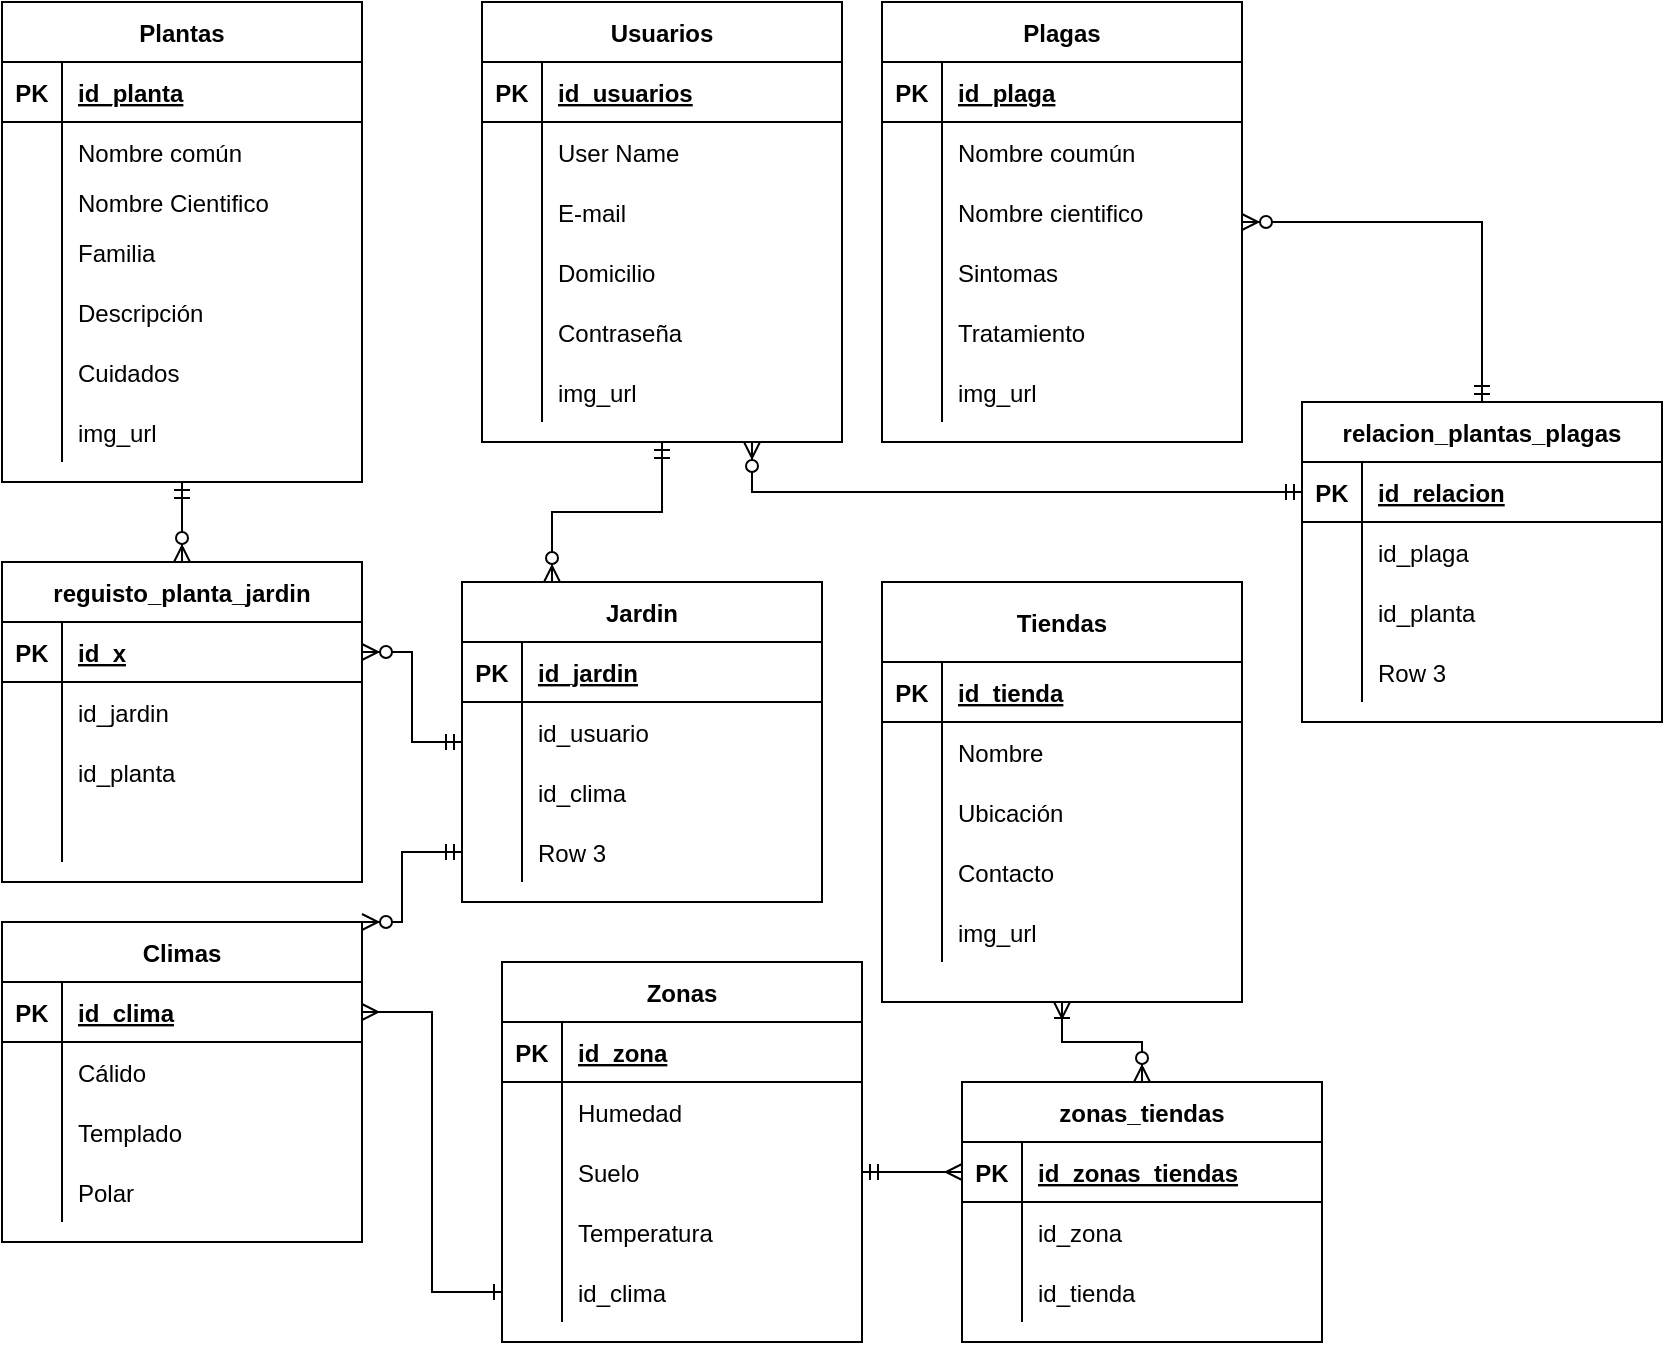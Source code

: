 <mxfile version="13.7.3" type="github">
  <diagram id="R2lEEEUBdFMjLlhIrx00" name="Page-1">
    <mxGraphModel dx="1381" dy="795" grid="1" gridSize="10" guides="1" tooltips="1" connect="1" arrows="1" fold="1" page="1" pageScale="1" pageWidth="850" pageHeight="1100" math="0" shadow="0" extFonts="Permanent Marker^https://fonts.googleapis.com/css?family=Permanent+Marker">
      <root>
        <mxCell id="0" />
        <mxCell id="1" parent="0" />
        <mxCell id="sITx-1ydjFIyBcLPKVxc-150" style="edgeStyle=orthogonalEdgeStyle;rounded=0;orthogonalLoop=1;jettySize=auto;html=1;exitX=0.5;exitY=1;exitDx=0;exitDy=0;startArrow=ERmandOne;startFill=0;endArrow=ERzeroToMany;endFill=1;entryX=0.25;entryY=0;entryDx=0;entryDy=0;" edge="1" parent="1" source="sITx-1ydjFIyBcLPKVxc-1" target="sITx-1ydjFIyBcLPKVxc-123">
          <mxGeometry relative="1" as="geometry" />
        </mxCell>
        <mxCell id="sITx-1ydjFIyBcLPKVxc-165" style="edgeStyle=orthogonalEdgeStyle;rounded=0;orthogonalLoop=1;jettySize=auto;html=1;exitX=1;exitY=0;exitDx=0;exitDy=0;startArrow=ERzeroToMany;startFill=1;endArrow=ERmandOne;endFill=0;" edge="1" parent="1" source="sITx-1ydjFIyBcLPKVxc-109" target="sITx-1ydjFIyBcLPKVxc-133">
          <mxGeometry relative="1" as="geometry">
            <Array as="points">
              <mxPoint x="210" y="470" />
              <mxPoint x="210" y="435" />
            </Array>
          </mxGeometry>
        </mxCell>
        <mxCell id="sITx-1ydjFIyBcLPKVxc-109" value="Climas" style="shape=table;startSize=30;container=1;collapsible=1;childLayout=tableLayout;fixedRows=1;rowLines=0;fontStyle=1;align=center;resizeLast=1;" vertex="1" parent="1">
          <mxGeometry x="10" y="470" width="180" height="160" as="geometry" />
        </mxCell>
        <mxCell id="sITx-1ydjFIyBcLPKVxc-110" value="" style="shape=partialRectangle;collapsible=0;dropTarget=0;pointerEvents=0;fillColor=none;top=0;left=0;bottom=1;right=0;points=[[0,0.5],[1,0.5]];portConstraint=eastwest;" vertex="1" parent="sITx-1ydjFIyBcLPKVxc-109">
          <mxGeometry y="30" width="180" height="30" as="geometry" />
        </mxCell>
        <mxCell id="sITx-1ydjFIyBcLPKVxc-111" value="PK" style="shape=partialRectangle;connectable=0;fillColor=none;top=0;left=0;bottom=0;right=0;fontStyle=1;overflow=hidden;" vertex="1" parent="sITx-1ydjFIyBcLPKVxc-110">
          <mxGeometry width="30" height="30" as="geometry" />
        </mxCell>
        <mxCell id="sITx-1ydjFIyBcLPKVxc-112" value="id_clima" style="shape=partialRectangle;connectable=0;fillColor=none;top=0;left=0;bottom=0;right=0;align=left;spacingLeft=6;fontStyle=5;overflow=hidden;" vertex="1" parent="sITx-1ydjFIyBcLPKVxc-110">
          <mxGeometry x="30" width="150" height="30" as="geometry" />
        </mxCell>
        <mxCell id="sITx-1ydjFIyBcLPKVxc-113" value="" style="shape=partialRectangle;collapsible=0;dropTarget=0;pointerEvents=0;fillColor=none;top=0;left=0;bottom=0;right=0;points=[[0,0.5],[1,0.5]];portConstraint=eastwest;" vertex="1" parent="sITx-1ydjFIyBcLPKVxc-109">
          <mxGeometry y="60" width="180" height="30" as="geometry" />
        </mxCell>
        <mxCell id="sITx-1ydjFIyBcLPKVxc-114" value="" style="shape=partialRectangle;connectable=0;fillColor=none;top=0;left=0;bottom=0;right=0;editable=1;overflow=hidden;" vertex="1" parent="sITx-1ydjFIyBcLPKVxc-113">
          <mxGeometry width="30" height="30" as="geometry" />
        </mxCell>
        <mxCell id="sITx-1ydjFIyBcLPKVxc-115" value="Cálido" style="shape=partialRectangle;connectable=0;fillColor=none;top=0;left=0;bottom=0;right=0;align=left;spacingLeft=6;overflow=hidden;" vertex="1" parent="sITx-1ydjFIyBcLPKVxc-113">
          <mxGeometry x="30" width="150" height="30" as="geometry" />
        </mxCell>
        <mxCell id="sITx-1ydjFIyBcLPKVxc-116" value="" style="shape=partialRectangle;collapsible=0;dropTarget=0;pointerEvents=0;fillColor=none;top=0;left=0;bottom=0;right=0;points=[[0,0.5],[1,0.5]];portConstraint=eastwest;" vertex="1" parent="sITx-1ydjFIyBcLPKVxc-109">
          <mxGeometry y="90" width="180" height="30" as="geometry" />
        </mxCell>
        <mxCell id="sITx-1ydjFIyBcLPKVxc-117" value="" style="shape=partialRectangle;connectable=0;fillColor=none;top=0;left=0;bottom=0;right=0;editable=1;overflow=hidden;" vertex="1" parent="sITx-1ydjFIyBcLPKVxc-116">
          <mxGeometry width="30" height="30" as="geometry" />
        </mxCell>
        <mxCell id="sITx-1ydjFIyBcLPKVxc-118" value="Templado" style="shape=partialRectangle;connectable=0;fillColor=none;top=0;left=0;bottom=0;right=0;align=left;spacingLeft=6;overflow=hidden;" vertex="1" parent="sITx-1ydjFIyBcLPKVxc-116">
          <mxGeometry x="30" width="150" height="30" as="geometry" />
        </mxCell>
        <mxCell id="sITx-1ydjFIyBcLPKVxc-119" value="" style="shape=partialRectangle;collapsible=0;dropTarget=0;pointerEvents=0;fillColor=none;top=0;left=0;bottom=0;right=0;points=[[0,0.5],[1,0.5]];portConstraint=eastwest;" vertex="1" parent="sITx-1ydjFIyBcLPKVxc-109">
          <mxGeometry y="120" width="180" height="30" as="geometry" />
        </mxCell>
        <mxCell id="sITx-1ydjFIyBcLPKVxc-120" value="" style="shape=partialRectangle;connectable=0;fillColor=none;top=0;left=0;bottom=0;right=0;editable=1;overflow=hidden;" vertex="1" parent="sITx-1ydjFIyBcLPKVxc-119">
          <mxGeometry width="30" height="30" as="geometry" />
        </mxCell>
        <mxCell id="sITx-1ydjFIyBcLPKVxc-121" value="Polar" style="shape=partialRectangle;connectable=0;fillColor=none;top=0;left=0;bottom=0;right=0;align=left;spacingLeft=6;overflow=hidden;" vertex="1" parent="sITx-1ydjFIyBcLPKVxc-119">
          <mxGeometry x="30" width="150" height="30" as="geometry" />
        </mxCell>
        <mxCell id="sITx-1ydjFIyBcLPKVxc-122" style="edgeStyle=orthogonalEdgeStyle;rounded=0;orthogonalLoop=1;jettySize=auto;html=1;entryX=0;entryY=0.5;entryDx=0;entryDy=0;endArrow=ERone;endFill=0;startArrow=ERmany;startFill=0;" edge="1" parent="1" source="sITx-1ydjFIyBcLPKVxc-110" target="sITx-1ydjFIyBcLPKVxc-106">
          <mxGeometry relative="1" as="geometry" />
        </mxCell>
        <mxCell id="sITx-1ydjFIyBcLPKVxc-149" style="edgeStyle=orthogonalEdgeStyle;rounded=0;orthogonalLoop=1;jettySize=auto;html=1;startArrow=ERmandOne;startFill=0;endArrow=ERzeroToMany;endFill=1;" edge="1" parent="1" source="sITx-1ydjFIyBcLPKVxc-123" target="sITx-1ydjFIyBcLPKVxc-137">
          <mxGeometry relative="1" as="geometry" />
        </mxCell>
        <mxCell id="sITx-1ydjFIyBcLPKVxc-166" style="edgeStyle=orthogonalEdgeStyle;rounded=0;orthogonalLoop=1;jettySize=auto;html=1;entryX=0.5;entryY=0;entryDx=0;entryDy=0;startArrow=ERzeroToMany;startFill=1;endArrow=ERmandOne;endFill=0;" edge="1" parent="1" source="sITx-1ydjFIyBcLPKVxc-46" target="sITx-1ydjFIyBcLPKVxc-151">
          <mxGeometry relative="1" as="geometry" />
        </mxCell>
        <mxCell id="sITx-1ydjFIyBcLPKVxc-46" value="Plagas" style="shape=table;startSize=30;container=1;collapsible=1;childLayout=tableLayout;fixedRows=1;rowLines=0;fontStyle=1;align=center;resizeLast=1;" vertex="1" parent="1">
          <mxGeometry x="450" y="10" width="180" height="220" as="geometry" />
        </mxCell>
        <mxCell id="sITx-1ydjFIyBcLPKVxc-47" value="" style="shape=partialRectangle;collapsible=0;dropTarget=0;pointerEvents=0;fillColor=none;top=0;left=0;bottom=1;right=0;points=[[0,0.5],[1,0.5]];portConstraint=eastwest;" vertex="1" parent="sITx-1ydjFIyBcLPKVxc-46">
          <mxGeometry y="30" width="180" height="30" as="geometry" />
        </mxCell>
        <mxCell id="sITx-1ydjFIyBcLPKVxc-48" value="PK" style="shape=partialRectangle;connectable=0;fillColor=none;top=0;left=0;bottom=0;right=0;fontStyle=1;overflow=hidden;" vertex="1" parent="sITx-1ydjFIyBcLPKVxc-47">
          <mxGeometry width="30" height="30" as="geometry" />
        </mxCell>
        <mxCell id="sITx-1ydjFIyBcLPKVxc-49" value="id_plaga" style="shape=partialRectangle;connectable=0;fillColor=none;top=0;left=0;bottom=0;right=0;align=left;spacingLeft=6;fontStyle=5;overflow=hidden;" vertex="1" parent="sITx-1ydjFIyBcLPKVxc-47">
          <mxGeometry x="30" width="150" height="30" as="geometry" />
        </mxCell>
        <mxCell id="sITx-1ydjFIyBcLPKVxc-50" value="" style="shape=partialRectangle;collapsible=0;dropTarget=0;pointerEvents=0;fillColor=none;top=0;left=0;bottom=0;right=0;points=[[0,0.5],[1,0.5]];portConstraint=eastwest;" vertex="1" parent="sITx-1ydjFIyBcLPKVxc-46">
          <mxGeometry y="60" width="180" height="30" as="geometry" />
        </mxCell>
        <mxCell id="sITx-1ydjFIyBcLPKVxc-51" value="" style="shape=partialRectangle;connectable=0;fillColor=none;top=0;left=0;bottom=0;right=0;editable=1;overflow=hidden;" vertex="1" parent="sITx-1ydjFIyBcLPKVxc-50">
          <mxGeometry width="30" height="30" as="geometry" />
        </mxCell>
        <mxCell id="sITx-1ydjFIyBcLPKVxc-52" value="Nombre coumún" style="shape=partialRectangle;connectable=0;fillColor=none;top=0;left=0;bottom=0;right=0;align=left;spacingLeft=6;overflow=hidden;" vertex="1" parent="sITx-1ydjFIyBcLPKVxc-50">
          <mxGeometry x="30" width="150" height="30" as="geometry" />
        </mxCell>
        <mxCell id="sITx-1ydjFIyBcLPKVxc-53" value="" style="shape=partialRectangle;collapsible=0;dropTarget=0;pointerEvents=0;fillColor=none;top=0;left=0;bottom=0;right=0;points=[[0,0.5],[1,0.5]];portConstraint=eastwest;" vertex="1" parent="sITx-1ydjFIyBcLPKVxc-46">
          <mxGeometry y="90" width="180" height="30" as="geometry" />
        </mxCell>
        <mxCell id="sITx-1ydjFIyBcLPKVxc-54" value="" style="shape=partialRectangle;connectable=0;fillColor=none;top=0;left=0;bottom=0;right=0;editable=1;overflow=hidden;" vertex="1" parent="sITx-1ydjFIyBcLPKVxc-53">
          <mxGeometry width="30" height="30" as="geometry" />
        </mxCell>
        <mxCell id="sITx-1ydjFIyBcLPKVxc-55" value="Nombre cientifico" style="shape=partialRectangle;connectable=0;fillColor=none;top=0;left=0;bottom=0;right=0;align=left;spacingLeft=6;overflow=hidden;" vertex="1" parent="sITx-1ydjFIyBcLPKVxc-53">
          <mxGeometry x="30" width="150" height="30" as="geometry" />
        </mxCell>
        <mxCell id="sITx-1ydjFIyBcLPKVxc-56" value="" style="shape=partialRectangle;collapsible=0;dropTarget=0;pointerEvents=0;fillColor=none;top=0;left=0;bottom=0;right=0;points=[[0,0.5],[1,0.5]];portConstraint=eastwest;" vertex="1" parent="sITx-1ydjFIyBcLPKVxc-46">
          <mxGeometry y="120" width="180" height="30" as="geometry" />
        </mxCell>
        <mxCell id="sITx-1ydjFIyBcLPKVxc-57" value="" style="shape=partialRectangle;connectable=0;fillColor=none;top=0;left=0;bottom=0;right=0;editable=1;overflow=hidden;" vertex="1" parent="sITx-1ydjFIyBcLPKVxc-56">
          <mxGeometry width="30" height="30" as="geometry" />
        </mxCell>
        <mxCell id="sITx-1ydjFIyBcLPKVxc-58" value="Sintomas" style="shape=partialRectangle;connectable=0;fillColor=none;top=0;left=0;bottom=0;right=0;align=left;spacingLeft=6;overflow=hidden;" vertex="1" parent="sITx-1ydjFIyBcLPKVxc-56">
          <mxGeometry x="30" width="150" height="30" as="geometry" />
        </mxCell>
        <mxCell id="sITx-1ydjFIyBcLPKVxc-62" value="" style="shape=partialRectangle;collapsible=0;dropTarget=0;pointerEvents=0;fillColor=none;top=0;left=0;bottom=0;right=0;points=[[0,0.5],[1,0.5]];portConstraint=eastwest;" vertex="1" parent="sITx-1ydjFIyBcLPKVxc-46">
          <mxGeometry y="150" width="180" height="30" as="geometry" />
        </mxCell>
        <mxCell id="sITx-1ydjFIyBcLPKVxc-63" value="" style="shape=partialRectangle;connectable=0;fillColor=none;top=0;left=0;bottom=0;right=0;editable=1;overflow=hidden;" vertex="1" parent="sITx-1ydjFIyBcLPKVxc-62">
          <mxGeometry width="30" height="30" as="geometry" />
        </mxCell>
        <mxCell id="sITx-1ydjFIyBcLPKVxc-64" value="Tratamiento" style="shape=partialRectangle;connectable=0;fillColor=none;top=0;left=0;bottom=0;right=0;align=left;spacingLeft=6;overflow=hidden;" vertex="1" parent="sITx-1ydjFIyBcLPKVxc-62">
          <mxGeometry x="30" width="150" height="30" as="geometry" />
        </mxCell>
        <mxCell id="sITx-1ydjFIyBcLPKVxc-71" value="" style="shape=partialRectangle;collapsible=0;dropTarget=0;pointerEvents=0;fillColor=none;top=0;left=0;bottom=0;right=0;points=[[0,0.5],[1,0.5]];portConstraint=eastwest;" vertex="1" parent="sITx-1ydjFIyBcLPKVxc-46">
          <mxGeometry y="180" width="180" height="30" as="geometry" />
        </mxCell>
        <mxCell id="sITx-1ydjFIyBcLPKVxc-72" value="" style="shape=partialRectangle;connectable=0;fillColor=none;top=0;left=0;bottom=0;right=0;editable=1;overflow=hidden;" vertex="1" parent="sITx-1ydjFIyBcLPKVxc-71">
          <mxGeometry width="30" height="30" as="geometry" />
        </mxCell>
        <mxCell id="sITx-1ydjFIyBcLPKVxc-73" value="img_url" style="shape=partialRectangle;connectable=0;fillColor=none;top=0;left=0;bottom=0;right=0;align=left;spacingLeft=6;overflow=hidden;" vertex="1" parent="sITx-1ydjFIyBcLPKVxc-71">
          <mxGeometry x="30" width="150" height="30" as="geometry" />
        </mxCell>
        <mxCell id="sITx-1ydjFIyBcLPKVxc-164" style="edgeStyle=orthogonalEdgeStyle;rounded=0;orthogonalLoop=1;jettySize=auto;html=1;startArrow=ERmandOne;startFill=0;endArrow=ERzeroToMany;endFill=1;" edge="1" parent="1" source="sITx-1ydjFIyBcLPKVxc-17" target="sITx-1ydjFIyBcLPKVxc-136">
          <mxGeometry relative="1" as="geometry">
            <mxPoint x="100" y="285" as="targetPoint" />
          </mxGeometry>
        </mxCell>
        <mxCell id="sITx-1ydjFIyBcLPKVxc-123" value="Jardin" style="shape=table;startSize=30;container=1;collapsible=1;childLayout=tableLayout;fixedRows=1;rowLines=0;fontStyle=1;align=center;resizeLast=1;" vertex="1" parent="1">
          <mxGeometry x="240" y="300" width="180" height="160" as="geometry" />
        </mxCell>
        <mxCell id="sITx-1ydjFIyBcLPKVxc-124" value="" style="shape=partialRectangle;collapsible=0;dropTarget=0;pointerEvents=0;fillColor=none;top=0;left=0;bottom=1;right=0;points=[[0,0.5],[1,0.5]];portConstraint=eastwest;" vertex="1" parent="sITx-1ydjFIyBcLPKVxc-123">
          <mxGeometry y="30" width="180" height="30" as="geometry" />
        </mxCell>
        <mxCell id="sITx-1ydjFIyBcLPKVxc-125" value="PK" style="shape=partialRectangle;connectable=0;fillColor=none;top=0;left=0;bottom=0;right=0;fontStyle=1;overflow=hidden;" vertex="1" parent="sITx-1ydjFIyBcLPKVxc-124">
          <mxGeometry width="30" height="30" as="geometry" />
        </mxCell>
        <mxCell id="sITx-1ydjFIyBcLPKVxc-126" value="id_jardin" style="shape=partialRectangle;connectable=0;fillColor=none;top=0;left=0;bottom=0;right=0;align=left;spacingLeft=6;fontStyle=5;overflow=hidden;" vertex="1" parent="sITx-1ydjFIyBcLPKVxc-124">
          <mxGeometry x="30" width="150" height="30" as="geometry" />
        </mxCell>
        <mxCell id="sITx-1ydjFIyBcLPKVxc-127" value="" style="shape=partialRectangle;collapsible=0;dropTarget=0;pointerEvents=0;fillColor=none;top=0;left=0;bottom=0;right=0;points=[[0,0.5],[1,0.5]];portConstraint=eastwest;" vertex="1" parent="sITx-1ydjFIyBcLPKVxc-123">
          <mxGeometry y="60" width="180" height="30" as="geometry" />
        </mxCell>
        <mxCell id="sITx-1ydjFIyBcLPKVxc-128" value="" style="shape=partialRectangle;connectable=0;fillColor=none;top=0;left=0;bottom=0;right=0;editable=1;overflow=hidden;" vertex="1" parent="sITx-1ydjFIyBcLPKVxc-127">
          <mxGeometry width="30" height="30" as="geometry" />
        </mxCell>
        <mxCell id="sITx-1ydjFIyBcLPKVxc-129" value="id_usuario" style="shape=partialRectangle;connectable=0;fillColor=none;top=0;left=0;bottom=0;right=0;align=left;spacingLeft=6;overflow=hidden;" vertex="1" parent="sITx-1ydjFIyBcLPKVxc-127">
          <mxGeometry x="30" width="150" height="30" as="geometry" />
        </mxCell>
        <mxCell id="sITx-1ydjFIyBcLPKVxc-130" value="" style="shape=partialRectangle;collapsible=0;dropTarget=0;pointerEvents=0;fillColor=none;top=0;left=0;bottom=0;right=0;points=[[0,0.5],[1,0.5]];portConstraint=eastwest;" vertex="1" parent="sITx-1ydjFIyBcLPKVxc-123">
          <mxGeometry y="90" width="180" height="30" as="geometry" />
        </mxCell>
        <mxCell id="sITx-1ydjFIyBcLPKVxc-131" value="" style="shape=partialRectangle;connectable=0;fillColor=none;top=0;left=0;bottom=0;right=0;editable=1;overflow=hidden;" vertex="1" parent="sITx-1ydjFIyBcLPKVxc-130">
          <mxGeometry width="30" height="30" as="geometry" />
        </mxCell>
        <mxCell id="sITx-1ydjFIyBcLPKVxc-132" value="id_clima" style="shape=partialRectangle;connectable=0;fillColor=none;top=0;left=0;bottom=0;right=0;align=left;spacingLeft=6;overflow=hidden;" vertex="1" parent="sITx-1ydjFIyBcLPKVxc-130">
          <mxGeometry x="30" width="150" height="30" as="geometry" />
        </mxCell>
        <mxCell id="sITx-1ydjFIyBcLPKVxc-133" value="" style="shape=partialRectangle;collapsible=0;dropTarget=0;pointerEvents=0;fillColor=none;top=0;left=0;bottom=0;right=0;points=[[0,0.5],[1,0.5]];portConstraint=eastwest;" vertex="1" parent="sITx-1ydjFIyBcLPKVxc-123">
          <mxGeometry y="120" width="180" height="30" as="geometry" />
        </mxCell>
        <mxCell id="sITx-1ydjFIyBcLPKVxc-134" value="" style="shape=partialRectangle;connectable=0;fillColor=none;top=0;left=0;bottom=0;right=0;editable=1;overflow=hidden;" vertex="1" parent="sITx-1ydjFIyBcLPKVxc-133">
          <mxGeometry width="30" height="30" as="geometry" />
        </mxCell>
        <mxCell id="sITx-1ydjFIyBcLPKVxc-135" value="Row 3" style="shape=partialRectangle;connectable=0;fillColor=none;top=0;left=0;bottom=0;right=0;align=left;spacingLeft=6;overflow=hidden;" vertex="1" parent="sITx-1ydjFIyBcLPKVxc-133">
          <mxGeometry x="30" width="150" height="30" as="geometry" />
        </mxCell>
        <mxCell id="sITx-1ydjFIyBcLPKVxc-167" style="edgeStyle=orthogonalEdgeStyle;rounded=0;orthogonalLoop=1;jettySize=auto;html=1;exitX=0.75;exitY=1;exitDx=0;exitDy=0;startArrow=ERzeroToMany;startFill=1;endArrow=ERmandOne;endFill=0;" edge="1" parent="1" source="sITx-1ydjFIyBcLPKVxc-1" target="sITx-1ydjFIyBcLPKVxc-152">
          <mxGeometry relative="1" as="geometry">
            <Array as="points">
              <mxPoint x="385" y="255" />
            </Array>
          </mxGeometry>
        </mxCell>
        <mxCell id="sITx-1ydjFIyBcLPKVxc-1" value="Usuarios" style="shape=table;startSize=30;container=1;collapsible=1;childLayout=tableLayout;fixedRows=1;rowLines=0;fontStyle=1;align=center;resizeLast=1;" vertex="1" parent="1">
          <mxGeometry x="250" y="10" width="180" height="220" as="geometry" />
        </mxCell>
        <mxCell id="sITx-1ydjFIyBcLPKVxc-2" value="" style="shape=partialRectangle;collapsible=0;dropTarget=0;pointerEvents=0;fillColor=none;top=0;left=0;bottom=1;right=0;points=[[0,0.5],[1,0.5]];portConstraint=eastwest;" vertex="1" parent="sITx-1ydjFIyBcLPKVxc-1">
          <mxGeometry y="30" width="180" height="30" as="geometry" />
        </mxCell>
        <mxCell id="sITx-1ydjFIyBcLPKVxc-3" value="PK" style="shape=partialRectangle;connectable=0;fillColor=none;top=0;left=0;bottom=0;right=0;fontStyle=1;overflow=hidden;" vertex="1" parent="sITx-1ydjFIyBcLPKVxc-2">
          <mxGeometry width="30" height="30" as="geometry" />
        </mxCell>
        <mxCell id="sITx-1ydjFIyBcLPKVxc-4" value="id_usuarios" style="shape=partialRectangle;connectable=0;fillColor=none;top=0;left=0;bottom=0;right=0;align=left;spacingLeft=6;fontStyle=5;overflow=hidden;" vertex="1" parent="sITx-1ydjFIyBcLPKVxc-2">
          <mxGeometry x="30" width="150" height="30" as="geometry" />
        </mxCell>
        <mxCell id="sITx-1ydjFIyBcLPKVxc-5" value="" style="shape=partialRectangle;collapsible=0;dropTarget=0;pointerEvents=0;fillColor=none;top=0;left=0;bottom=0;right=0;points=[[0,0.5],[1,0.5]];portConstraint=eastwest;" vertex="1" parent="sITx-1ydjFIyBcLPKVxc-1">
          <mxGeometry y="60" width="180" height="30" as="geometry" />
        </mxCell>
        <mxCell id="sITx-1ydjFIyBcLPKVxc-6" value="" style="shape=partialRectangle;connectable=0;fillColor=none;top=0;left=0;bottom=0;right=0;editable=1;overflow=hidden;" vertex="1" parent="sITx-1ydjFIyBcLPKVxc-5">
          <mxGeometry width="30" height="30" as="geometry" />
        </mxCell>
        <mxCell id="sITx-1ydjFIyBcLPKVxc-7" value="User Name" style="shape=partialRectangle;connectable=0;fillColor=none;top=0;left=0;bottom=0;right=0;align=left;spacingLeft=6;overflow=hidden;" vertex="1" parent="sITx-1ydjFIyBcLPKVxc-5">
          <mxGeometry x="30" width="150" height="30" as="geometry" />
        </mxCell>
        <mxCell id="sITx-1ydjFIyBcLPKVxc-8" value="" style="shape=partialRectangle;collapsible=0;dropTarget=0;pointerEvents=0;fillColor=none;top=0;left=0;bottom=0;right=0;points=[[0,0.5],[1,0.5]];portConstraint=eastwest;" vertex="1" parent="sITx-1ydjFIyBcLPKVxc-1">
          <mxGeometry y="90" width="180" height="30" as="geometry" />
        </mxCell>
        <mxCell id="sITx-1ydjFIyBcLPKVxc-9" value="" style="shape=partialRectangle;connectable=0;fillColor=none;top=0;left=0;bottom=0;right=0;editable=1;overflow=hidden;" vertex="1" parent="sITx-1ydjFIyBcLPKVxc-8">
          <mxGeometry width="30" height="30" as="geometry" />
        </mxCell>
        <mxCell id="sITx-1ydjFIyBcLPKVxc-10" value="E-mail" style="shape=partialRectangle;connectable=0;fillColor=none;top=0;left=0;bottom=0;right=0;align=left;spacingLeft=6;overflow=hidden;" vertex="1" parent="sITx-1ydjFIyBcLPKVxc-8">
          <mxGeometry x="30" width="150" height="30" as="geometry" />
        </mxCell>
        <mxCell id="sITx-1ydjFIyBcLPKVxc-11" value="" style="shape=partialRectangle;collapsible=0;dropTarget=0;pointerEvents=0;fillColor=none;top=0;left=0;bottom=0;right=0;points=[[0,0.5],[1,0.5]];portConstraint=eastwest;" vertex="1" parent="sITx-1ydjFIyBcLPKVxc-1">
          <mxGeometry y="120" width="180" height="30" as="geometry" />
        </mxCell>
        <mxCell id="sITx-1ydjFIyBcLPKVxc-12" value="" style="shape=partialRectangle;connectable=0;fillColor=none;top=0;left=0;bottom=0;right=0;editable=1;overflow=hidden;" vertex="1" parent="sITx-1ydjFIyBcLPKVxc-11">
          <mxGeometry width="30" height="30" as="geometry" />
        </mxCell>
        <mxCell id="sITx-1ydjFIyBcLPKVxc-13" value="Domicilio" style="shape=partialRectangle;connectable=0;fillColor=none;top=0;left=0;bottom=0;right=0;align=left;spacingLeft=6;overflow=hidden;" vertex="1" parent="sITx-1ydjFIyBcLPKVxc-11">
          <mxGeometry x="30" width="150" height="30" as="geometry" />
        </mxCell>
        <mxCell id="sITx-1ydjFIyBcLPKVxc-14" value="" style="shape=partialRectangle;collapsible=0;dropTarget=0;pointerEvents=0;fillColor=none;top=0;left=0;bottom=0;right=0;points=[[0,0.5],[1,0.5]];portConstraint=eastwest;" vertex="1" parent="sITx-1ydjFIyBcLPKVxc-1">
          <mxGeometry y="150" width="180" height="30" as="geometry" />
        </mxCell>
        <mxCell id="sITx-1ydjFIyBcLPKVxc-15" value="" style="shape=partialRectangle;connectable=0;fillColor=none;top=0;left=0;bottom=0;right=0;editable=1;overflow=hidden;" vertex="1" parent="sITx-1ydjFIyBcLPKVxc-14">
          <mxGeometry width="30" height="30" as="geometry" />
        </mxCell>
        <mxCell id="sITx-1ydjFIyBcLPKVxc-16" value="Contraseña" style="shape=partialRectangle;connectable=0;fillColor=none;top=0;left=0;bottom=0;right=0;align=left;spacingLeft=6;overflow=hidden;" vertex="1" parent="sITx-1ydjFIyBcLPKVxc-14">
          <mxGeometry x="30" width="150" height="30" as="geometry" />
        </mxCell>
        <mxCell id="sITx-1ydjFIyBcLPKVxc-65" value="" style="shape=partialRectangle;collapsible=0;dropTarget=0;pointerEvents=0;fillColor=none;top=0;left=0;bottom=0;right=0;points=[[0,0.5],[1,0.5]];portConstraint=eastwest;" vertex="1" parent="sITx-1ydjFIyBcLPKVxc-1">
          <mxGeometry y="180" width="180" height="30" as="geometry" />
        </mxCell>
        <mxCell id="sITx-1ydjFIyBcLPKVxc-66" value="" style="shape=partialRectangle;connectable=0;fillColor=none;top=0;left=0;bottom=0;right=0;editable=1;overflow=hidden;" vertex="1" parent="sITx-1ydjFIyBcLPKVxc-65">
          <mxGeometry width="30" height="30" as="geometry" />
        </mxCell>
        <mxCell id="sITx-1ydjFIyBcLPKVxc-67" value="img_url" style="shape=partialRectangle;connectable=0;fillColor=none;top=0;left=0;bottom=0;right=0;align=left;spacingLeft=6;overflow=hidden;" vertex="1" parent="sITx-1ydjFIyBcLPKVxc-65">
          <mxGeometry x="30" width="150" height="30" as="geometry" />
        </mxCell>
        <mxCell id="sITx-1ydjFIyBcLPKVxc-17" value="Plantas" style="shape=table;startSize=30;container=1;collapsible=1;childLayout=tableLayout;fixedRows=1;rowLines=0;fontStyle=1;align=center;resizeLast=1;" vertex="1" parent="1">
          <mxGeometry x="10" y="10" width="180" height="240" as="geometry" />
        </mxCell>
        <mxCell id="sITx-1ydjFIyBcLPKVxc-18" value="" style="shape=partialRectangle;collapsible=0;dropTarget=0;pointerEvents=0;fillColor=none;top=0;left=0;bottom=1;right=0;points=[[0,0.5],[1,0.5]];portConstraint=eastwest;" vertex="1" parent="sITx-1ydjFIyBcLPKVxc-17">
          <mxGeometry y="30" width="180" height="30" as="geometry" />
        </mxCell>
        <mxCell id="sITx-1ydjFIyBcLPKVxc-19" value="PK" style="shape=partialRectangle;connectable=0;fillColor=none;top=0;left=0;bottom=0;right=0;fontStyle=1;overflow=hidden;" vertex="1" parent="sITx-1ydjFIyBcLPKVxc-18">
          <mxGeometry width="30" height="30" as="geometry" />
        </mxCell>
        <mxCell id="sITx-1ydjFIyBcLPKVxc-20" value="id_planta" style="shape=partialRectangle;connectable=0;fillColor=none;top=0;left=0;bottom=0;right=0;align=left;spacingLeft=6;fontStyle=5;overflow=hidden;" vertex="1" parent="sITx-1ydjFIyBcLPKVxc-18">
          <mxGeometry x="30" width="150" height="30" as="geometry" />
        </mxCell>
        <mxCell id="sITx-1ydjFIyBcLPKVxc-21" value="" style="shape=partialRectangle;collapsible=0;dropTarget=0;pointerEvents=0;fillColor=none;top=0;left=0;bottom=0;right=0;points=[[0,0.5],[1,0.5]];portConstraint=eastwest;" vertex="1" parent="sITx-1ydjFIyBcLPKVxc-17">
          <mxGeometry y="60" width="180" height="30" as="geometry" />
        </mxCell>
        <mxCell id="sITx-1ydjFIyBcLPKVxc-22" value="" style="shape=partialRectangle;connectable=0;fillColor=none;top=0;left=0;bottom=0;right=0;editable=1;overflow=hidden;" vertex="1" parent="sITx-1ydjFIyBcLPKVxc-21">
          <mxGeometry width="30" height="30" as="geometry" />
        </mxCell>
        <mxCell id="sITx-1ydjFIyBcLPKVxc-23" value="Nombre común" style="shape=partialRectangle;connectable=0;fillColor=none;top=0;left=0;bottom=0;right=0;align=left;spacingLeft=6;overflow=hidden;" vertex="1" parent="sITx-1ydjFIyBcLPKVxc-21">
          <mxGeometry x="30" width="150" height="30" as="geometry" />
        </mxCell>
        <mxCell id="sITx-1ydjFIyBcLPKVxc-24" value="" style="shape=partialRectangle;collapsible=0;dropTarget=0;pointerEvents=0;fillColor=none;top=0;left=0;bottom=0;right=0;points=[[0,0.5],[1,0.5]];portConstraint=eastwest;" vertex="1" parent="sITx-1ydjFIyBcLPKVxc-17">
          <mxGeometry y="90" width="180" height="20" as="geometry" />
        </mxCell>
        <mxCell id="sITx-1ydjFIyBcLPKVxc-25" value="" style="shape=partialRectangle;connectable=0;fillColor=none;top=0;left=0;bottom=0;right=0;editable=1;overflow=hidden;" vertex="1" parent="sITx-1ydjFIyBcLPKVxc-24">
          <mxGeometry width="30" height="20" as="geometry" />
        </mxCell>
        <mxCell id="sITx-1ydjFIyBcLPKVxc-26" value="Nombre Cientifico" style="shape=partialRectangle;connectable=0;fillColor=none;top=0;left=0;bottom=0;right=0;align=left;spacingLeft=6;overflow=hidden;" vertex="1" parent="sITx-1ydjFIyBcLPKVxc-24">
          <mxGeometry x="30" width="150" height="20" as="geometry" />
        </mxCell>
        <mxCell id="sITx-1ydjFIyBcLPKVxc-27" value="" style="shape=partialRectangle;collapsible=0;dropTarget=0;pointerEvents=0;fillColor=none;top=0;left=0;bottom=0;right=0;points=[[0,0.5],[1,0.5]];portConstraint=eastwest;" vertex="1" parent="sITx-1ydjFIyBcLPKVxc-17">
          <mxGeometry y="110" width="180" height="30" as="geometry" />
        </mxCell>
        <mxCell id="sITx-1ydjFIyBcLPKVxc-28" value="" style="shape=partialRectangle;connectable=0;fillColor=none;top=0;left=0;bottom=0;right=0;editable=1;overflow=hidden;" vertex="1" parent="sITx-1ydjFIyBcLPKVxc-27">
          <mxGeometry width="30" height="30" as="geometry" />
        </mxCell>
        <mxCell id="sITx-1ydjFIyBcLPKVxc-29" value="Familia" style="shape=partialRectangle;connectable=0;fillColor=none;top=0;left=0;bottom=0;right=0;align=left;spacingLeft=6;overflow=hidden;" vertex="1" parent="sITx-1ydjFIyBcLPKVxc-27">
          <mxGeometry x="30" width="150" height="30" as="geometry" />
        </mxCell>
        <mxCell id="sITx-1ydjFIyBcLPKVxc-43" value="" style="shape=partialRectangle;collapsible=0;dropTarget=0;pointerEvents=0;fillColor=none;top=0;left=0;bottom=0;right=0;points=[[0,0.5],[1,0.5]];portConstraint=eastwest;" vertex="1" parent="sITx-1ydjFIyBcLPKVxc-17">
          <mxGeometry y="140" width="180" height="30" as="geometry" />
        </mxCell>
        <mxCell id="sITx-1ydjFIyBcLPKVxc-44" value="" style="shape=partialRectangle;connectable=0;fillColor=none;top=0;left=0;bottom=0;right=0;editable=1;overflow=hidden;" vertex="1" parent="sITx-1ydjFIyBcLPKVxc-43">
          <mxGeometry width="30" height="30" as="geometry" />
        </mxCell>
        <mxCell id="sITx-1ydjFIyBcLPKVxc-45" value="Descripción" style="shape=partialRectangle;connectable=0;fillColor=none;top=0;left=0;bottom=0;right=0;align=left;spacingLeft=6;overflow=hidden;" vertex="1" parent="sITx-1ydjFIyBcLPKVxc-43">
          <mxGeometry x="30" width="150" height="30" as="geometry" />
        </mxCell>
        <mxCell id="sITx-1ydjFIyBcLPKVxc-59" value="" style="shape=partialRectangle;collapsible=0;dropTarget=0;pointerEvents=0;fillColor=none;top=0;left=0;bottom=0;right=0;points=[[0,0.5],[1,0.5]];portConstraint=eastwest;" vertex="1" parent="sITx-1ydjFIyBcLPKVxc-17">
          <mxGeometry y="170" width="180" height="30" as="geometry" />
        </mxCell>
        <mxCell id="sITx-1ydjFIyBcLPKVxc-60" value="" style="shape=partialRectangle;connectable=0;fillColor=none;top=0;left=0;bottom=0;right=0;editable=1;overflow=hidden;" vertex="1" parent="sITx-1ydjFIyBcLPKVxc-59">
          <mxGeometry width="30" height="30" as="geometry" />
        </mxCell>
        <mxCell id="sITx-1ydjFIyBcLPKVxc-61" value="Cuidados" style="shape=partialRectangle;connectable=0;fillColor=none;top=0;left=0;bottom=0;right=0;align=left;spacingLeft=6;overflow=hidden;" vertex="1" parent="sITx-1ydjFIyBcLPKVxc-59">
          <mxGeometry x="30" width="150" height="30" as="geometry" />
        </mxCell>
        <mxCell id="sITx-1ydjFIyBcLPKVxc-68" value="" style="shape=partialRectangle;collapsible=0;dropTarget=0;pointerEvents=0;fillColor=none;top=0;left=0;bottom=0;right=0;points=[[0,0.5],[1,0.5]];portConstraint=eastwest;" vertex="1" parent="sITx-1ydjFIyBcLPKVxc-17">
          <mxGeometry y="200" width="180" height="30" as="geometry" />
        </mxCell>
        <mxCell id="sITx-1ydjFIyBcLPKVxc-69" value="" style="shape=partialRectangle;connectable=0;fillColor=none;top=0;left=0;bottom=0;right=0;editable=1;overflow=hidden;" vertex="1" parent="sITx-1ydjFIyBcLPKVxc-68">
          <mxGeometry width="30" height="30" as="geometry" />
        </mxCell>
        <mxCell id="sITx-1ydjFIyBcLPKVxc-70" value="img_url" style="shape=partialRectangle;connectable=0;fillColor=none;top=0;left=0;bottom=0;right=0;align=left;spacingLeft=6;overflow=hidden;" vertex="1" parent="sITx-1ydjFIyBcLPKVxc-68">
          <mxGeometry x="30" width="150" height="30" as="geometry" />
        </mxCell>
        <mxCell id="sITx-1ydjFIyBcLPKVxc-136" value="reguisto_planta_jardin" style="shape=table;startSize=30;container=1;collapsible=1;childLayout=tableLayout;fixedRows=1;rowLines=0;fontStyle=1;align=center;resizeLast=1;" vertex="1" parent="1">
          <mxGeometry x="10" y="290" width="180" height="160" as="geometry" />
        </mxCell>
        <mxCell id="sITx-1ydjFIyBcLPKVxc-137" value="" style="shape=partialRectangle;collapsible=0;dropTarget=0;pointerEvents=0;fillColor=none;top=0;left=0;bottom=1;right=0;points=[[0,0.5],[1,0.5]];portConstraint=eastwest;" vertex="1" parent="sITx-1ydjFIyBcLPKVxc-136">
          <mxGeometry y="30" width="180" height="30" as="geometry" />
        </mxCell>
        <mxCell id="sITx-1ydjFIyBcLPKVxc-138" value="PK" style="shape=partialRectangle;connectable=0;fillColor=none;top=0;left=0;bottom=0;right=0;fontStyle=1;overflow=hidden;" vertex="1" parent="sITx-1ydjFIyBcLPKVxc-137">
          <mxGeometry width="30" height="30" as="geometry" />
        </mxCell>
        <mxCell id="sITx-1ydjFIyBcLPKVxc-139" value="id_x" style="shape=partialRectangle;connectable=0;fillColor=none;top=0;left=0;bottom=0;right=0;align=left;spacingLeft=6;fontStyle=5;overflow=hidden;" vertex="1" parent="sITx-1ydjFIyBcLPKVxc-137">
          <mxGeometry x="30" width="150" height="30" as="geometry" />
        </mxCell>
        <mxCell id="sITx-1ydjFIyBcLPKVxc-140" value="" style="shape=partialRectangle;collapsible=0;dropTarget=0;pointerEvents=0;fillColor=none;top=0;left=0;bottom=0;right=0;points=[[0,0.5],[1,0.5]];portConstraint=eastwest;" vertex="1" parent="sITx-1ydjFIyBcLPKVxc-136">
          <mxGeometry y="60" width="180" height="30" as="geometry" />
        </mxCell>
        <mxCell id="sITx-1ydjFIyBcLPKVxc-141" value="" style="shape=partialRectangle;connectable=0;fillColor=none;top=0;left=0;bottom=0;right=0;editable=1;overflow=hidden;" vertex="1" parent="sITx-1ydjFIyBcLPKVxc-140">
          <mxGeometry width="30" height="30" as="geometry" />
        </mxCell>
        <mxCell id="sITx-1ydjFIyBcLPKVxc-142" value="id_jardin" style="shape=partialRectangle;connectable=0;fillColor=none;top=0;left=0;bottom=0;right=0;align=left;spacingLeft=6;overflow=hidden;" vertex="1" parent="sITx-1ydjFIyBcLPKVxc-140">
          <mxGeometry x="30" width="150" height="30" as="geometry" />
        </mxCell>
        <mxCell id="sITx-1ydjFIyBcLPKVxc-143" value="" style="shape=partialRectangle;collapsible=0;dropTarget=0;pointerEvents=0;fillColor=none;top=0;left=0;bottom=0;right=0;points=[[0,0.5],[1,0.5]];portConstraint=eastwest;" vertex="1" parent="sITx-1ydjFIyBcLPKVxc-136">
          <mxGeometry y="90" width="180" height="30" as="geometry" />
        </mxCell>
        <mxCell id="sITx-1ydjFIyBcLPKVxc-144" value="" style="shape=partialRectangle;connectable=0;fillColor=none;top=0;left=0;bottom=0;right=0;editable=1;overflow=hidden;" vertex="1" parent="sITx-1ydjFIyBcLPKVxc-143">
          <mxGeometry width="30" height="30" as="geometry" />
        </mxCell>
        <mxCell id="sITx-1ydjFIyBcLPKVxc-145" value="id_planta" style="shape=partialRectangle;connectable=0;fillColor=none;top=0;left=0;bottom=0;right=0;align=left;spacingLeft=6;overflow=hidden;" vertex="1" parent="sITx-1ydjFIyBcLPKVxc-143">
          <mxGeometry x="30" width="150" height="30" as="geometry" />
        </mxCell>
        <mxCell id="sITx-1ydjFIyBcLPKVxc-146" value="" style="shape=partialRectangle;collapsible=0;dropTarget=0;pointerEvents=0;fillColor=none;top=0;left=0;bottom=0;right=0;points=[[0,0.5],[1,0.5]];portConstraint=eastwest;" vertex="1" parent="sITx-1ydjFIyBcLPKVxc-136">
          <mxGeometry y="120" width="180" height="30" as="geometry" />
        </mxCell>
        <mxCell id="sITx-1ydjFIyBcLPKVxc-147" value="" style="shape=partialRectangle;connectable=0;fillColor=none;top=0;left=0;bottom=0;right=0;editable=1;overflow=hidden;" vertex="1" parent="sITx-1ydjFIyBcLPKVxc-146">
          <mxGeometry width="30" height="30" as="geometry" />
        </mxCell>
        <mxCell id="sITx-1ydjFIyBcLPKVxc-148" value="" style="shape=partialRectangle;connectable=0;fillColor=none;top=0;left=0;bottom=0;right=0;align=left;spacingLeft=6;overflow=hidden;" vertex="1" parent="sITx-1ydjFIyBcLPKVxc-146">
          <mxGeometry x="30" width="150" height="30" as="geometry" />
        </mxCell>
        <mxCell id="sITx-1ydjFIyBcLPKVxc-151" value="relacion_plantas_plagas" style="shape=table;startSize=30;container=1;collapsible=1;childLayout=tableLayout;fixedRows=1;rowLines=0;fontStyle=1;align=center;resizeLast=1;" vertex="1" parent="1">
          <mxGeometry x="660" y="210" width="180" height="160" as="geometry" />
        </mxCell>
        <mxCell id="sITx-1ydjFIyBcLPKVxc-152" value="" style="shape=partialRectangle;collapsible=0;dropTarget=0;pointerEvents=0;fillColor=none;top=0;left=0;bottom=1;right=0;points=[[0,0.5],[1,0.5]];portConstraint=eastwest;" vertex="1" parent="sITx-1ydjFIyBcLPKVxc-151">
          <mxGeometry y="30" width="180" height="30" as="geometry" />
        </mxCell>
        <mxCell id="sITx-1ydjFIyBcLPKVxc-153" value="PK" style="shape=partialRectangle;connectable=0;fillColor=none;top=0;left=0;bottom=0;right=0;fontStyle=1;overflow=hidden;" vertex="1" parent="sITx-1ydjFIyBcLPKVxc-152">
          <mxGeometry width="30" height="30" as="geometry" />
        </mxCell>
        <mxCell id="sITx-1ydjFIyBcLPKVxc-154" value="id_relacion" style="shape=partialRectangle;connectable=0;fillColor=none;top=0;left=0;bottom=0;right=0;align=left;spacingLeft=6;fontStyle=5;overflow=hidden;" vertex="1" parent="sITx-1ydjFIyBcLPKVxc-152">
          <mxGeometry x="30" width="150" height="30" as="geometry" />
        </mxCell>
        <mxCell id="sITx-1ydjFIyBcLPKVxc-155" value="" style="shape=partialRectangle;collapsible=0;dropTarget=0;pointerEvents=0;fillColor=none;top=0;left=0;bottom=0;right=0;points=[[0,0.5],[1,0.5]];portConstraint=eastwest;" vertex="1" parent="sITx-1ydjFIyBcLPKVxc-151">
          <mxGeometry y="60" width="180" height="30" as="geometry" />
        </mxCell>
        <mxCell id="sITx-1ydjFIyBcLPKVxc-156" value="" style="shape=partialRectangle;connectable=0;fillColor=none;top=0;left=0;bottom=0;right=0;editable=1;overflow=hidden;" vertex="1" parent="sITx-1ydjFIyBcLPKVxc-155">
          <mxGeometry width="30" height="30" as="geometry" />
        </mxCell>
        <mxCell id="sITx-1ydjFIyBcLPKVxc-157" value="id_plaga" style="shape=partialRectangle;connectable=0;fillColor=none;top=0;left=0;bottom=0;right=0;align=left;spacingLeft=6;overflow=hidden;" vertex="1" parent="sITx-1ydjFIyBcLPKVxc-155">
          <mxGeometry x="30" width="150" height="30" as="geometry" />
        </mxCell>
        <mxCell id="sITx-1ydjFIyBcLPKVxc-158" value="" style="shape=partialRectangle;collapsible=0;dropTarget=0;pointerEvents=0;fillColor=none;top=0;left=0;bottom=0;right=0;points=[[0,0.5],[1,0.5]];portConstraint=eastwest;" vertex="1" parent="sITx-1ydjFIyBcLPKVxc-151">
          <mxGeometry y="90" width="180" height="30" as="geometry" />
        </mxCell>
        <mxCell id="sITx-1ydjFIyBcLPKVxc-159" value="" style="shape=partialRectangle;connectable=0;fillColor=none;top=0;left=0;bottom=0;right=0;editable=1;overflow=hidden;" vertex="1" parent="sITx-1ydjFIyBcLPKVxc-158">
          <mxGeometry width="30" height="30" as="geometry" />
        </mxCell>
        <mxCell id="sITx-1ydjFIyBcLPKVxc-160" value="id_planta" style="shape=partialRectangle;connectable=0;fillColor=none;top=0;left=0;bottom=0;right=0;align=left;spacingLeft=6;overflow=hidden;" vertex="1" parent="sITx-1ydjFIyBcLPKVxc-158">
          <mxGeometry x="30" width="150" height="30" as="geometry" />
        </mxCell>
        <mxCell id="sITx-1ydjFIyBcLPKVxc-161" value="" style="shape=partialRectangle;collapsible=0;dropTarget=0;pointerEvents=0;fillColor=none;top=0;left=0;bottom=0;right=0;points=[[0,0.5],[1,0.5]];portConstraint=eastwest;" vertex="1" parent="sITx-1ydjFIyBcLPKVxc-151">
          <mxGeometry y="120" width="180" height="30" as="geometry" />
        </mxCell>
        <mxCell id="sITx-1ydjFIyBcLPKVxc-162" value="" style="shape=partialRectangle;connectable=0;fillColor=none;top=0;left=0;bottom=0;right=0;editable=1;overflow=hidden;" vertex="1" parent="sITx-1ydjFIyBcLPKVxc-161">
          <mxGeometry width="30" height="30" as="geometry" />
        </mxCell>
        <mxCell id="sITx-1ydjFIyBcLPKVxc-163" value="Row 3" style="shape=partialRectangle;connectable=0;fillColor=none;top=0;left=0;bottom=0;right=0;align=left;spacingLeft=6;overflow=hidden;" vertex="1" parent="sITx-1ydjFIyBcLPKVxc-161">
          <mxGeometry x="30" width="150" height="30" as="geometry" />
        </mxCell>
        <mxCell id="sITx-1ydjFIyBcLPKVxc-184" style="edgeStyle=orthogonalEdgeStyle;rounded=0;orthogonalLoop=1;jettySize=auto;html=1;startArrow=ERoneToMany;startFill=0;endArrow=ERzeroToMany;endFill=1;" edge="1" parent="1" source="sITx-1ydjFIyBcLPKVxc-74" target="sITx-1ydjFIyBcLPKVxc-168">
          <mxGeometry relative="1" as="geometry" />
        </mxCell>
        <mxCell id="sITx-1ydjFIyBcLPKVxc-185" style="edgeStyle=orthogonalEdgeStyle;rounded=0;orthogonalLoop=1;jettySize=auto;html=1;entryX=0;entryY=0.5;entryDx=0;entryDy=0;startArrow=ERmandOne;startFill=0;endArrow=ERmany;endFill=0;" edge="1" parent="1" source="sITx-1ydjFIyBcLPKVxc-94" target="sITx-1ydjFIyBcLPKVxc-169">
          <mxGeometry relative="1" as="geometry" />
        </mxCell>
        <mxCell id="sITx-1ydjFIyBcLPKVxc-87" value="Zonas" style="shape=table;startSize=30;container=1;collapsible=1;childLayout=tableLayout;fixedRows=1;rowLines=0;fontStyle=1;align=center;resizeLast=1;" vertex="1" parent="1">
          <mxGeometry x="260" y="490" width="180" height="190" as="geometry" />
        </mxCell>
        <mxCell id="sITx-1ydjFIyBcLPKVxc-88" value="" style="shape=partialRectangle;collapsible=0;dropTarget=0;pointerEvents=0;fillColor=none;top=0;left=0;bottom=1;right=0;points=[[0,0.5],[1,0.5]];portConstraint=eastwest;" vertex="1" parent="sITx-1ydjFIyBcLPKVxc-87">
          <mxGeometry y="30" width="180" height="30" as="geometry" />
        </mxCell>
        <mxCell id="sITx-1ydjFIyBcLPKVxc-89" value="PK" style="shape=partialRectangle;connectable=0;fillColor=none;top=0;left=0;bottom=0;right=0;fontStyle=1;overflow=hidden;" vertex="1" parent="sITx-1ydjFIyBcLPKVxc-88">
          <mxGeometry width="30" height="30" as="geometry" />
        </mxCell>
        <mxCell id="sITx-1ydjFIyBcLPKVxc-90" value="id_zona" style="shape=partialRectangle;connectable=0;fillColor=none;top=0;left=0;bottom=0;right=0;align=left;spacingLeft=6;fontStyle=5;overflow=hidden;" vertex="1" parent="sITx-1ydjFIyBcLPKVxc-88">
          <mxGeometry x="30" width="150" height="30" as="geometry" />
        </mxCell>
        <mxCell id="sITx-1ydjFIyBcLPKVxc-91" value="" style="shape=partialRectangle;collapsible=0;dropTarget=0;pointerEvents=0;fillColor=none;top=0;left=0;bottom=0;right=0;points=[[0,0.5],[1,0.5]];portConstraint=eastwest;" vertex="1" parent="sITx-1ydjFIyBcLPKVxc-87">
          <mxGeometry y="60" width="180" height="30" as="geometry" />
        </mxCell>
        <mxCell id="sITx-1ydjFIyBcLPKVxc-92" value="" style="shape=partialRectangle;connectable=0;fillColor=none;top=0;left=0;bottom=0;right=0;editable=1;overflow=hidden;" vertex="1" parent="sITx-1ydjFIyBcLPKVxc-91">
          <mxGeometry width="30" height="30" as="geometry" />
        </mxCell>
        <mxCell id="sITx-1ydjFIyBcLPKVxc-93" value="Humedad" style="shape=partialRectangle;connectable=0;fillColor=none;top=0;left=0;bottom=0;right=0;align=left;spacingLeft=6;overflow=hidden;" vertex="1" parent="sITx-1ydjFIyBcLPKVxc-91">
          <mxGeometry x="30" width="150" height="30" as="geometry" />
        </mxCell>
        <mxCell id="sITx-1ydjFIyBcLPKVxc-94" value="" style="shape=partialRectangle;collapsible=0;dropTarget=0;pointerEvents=0;fillColor=none;top=0;left=0;bottom=0;right=0;points=[[0,0.5],[1,0.5]];portConstraint=eastwest;" vertex="1" parent="sITx-1ydjFIyBcLPKVxc-87">
          <mxGeometry y="90" width="180" height="30" as="geometry" />
        </mxCell>
        <mxCell id="sITx-1ydjFIyBcLPKVxc-95" value="" style="shape=partialRectangle;connectable=0;fillColor=none;top=0;left=0;bottom=0;right=0;editable=1;overflow=hidden;" vertex="1" parent="sITx-1ydjFIyBcLPKVxc-94">
          <mxGeometry width="30" height="30" as="geometry" />
        </mxCell>
        <mxCell id="sITx-1ydjFIyBcLPKVxc-96" value="Suelo" style="shape=partialRectangle;connectable=0;fillColor=none;top=0;left=0;bottom=0;right=0;align=left;spacingLeft=6;overflow=hidden;" vertex="1" parent="sITx-1ydjFIyBcLPKVxc-94">
          <mxGeometry x="30" width="150" height="30" as="geometry" />
        </mxCell>
        <mxCell id="sITx-1ydjFIyBcLPKVxc-97" value="" style="shape=partialRectangle;collapsible=0;dropTarget=0;pointerEvents=0;fillColor=none;top=0;left=0;bottom=0;right=0;points=[[0,0.5],[1,0.5]];portConstraint=eastwest;" vertex="1" parent="sITx-1ydjFIyBcLPKVxc-87">
          <mxGeometry y="120" width="180" height="30" as="geometry" />
        </mxCell>
        <mxCell id="sITx-1ydjFIyBcLPKVxc-98" value="" style="shape=partialRectangle;connectable=0;fillColor=none;top=0;left=0;bottom=0;right=0;editable=1;overflow=hidden;" vertex="1" parent="sITx-1ydjFIyBcLPKVxc-97">
          <mxGeometry width="30" height="30" as="geometry" />
        </mxCell>
        <mxCell id="sITx-1ydjFIyBcLPKVxc-99" value="Temperatura" style="shape=partialRectangle;connectable=0;fillColor=none;top=0;left=0;bottom=0;right=0;align=left;spacingLeft=6;overflow=hidden;" vertex="1" parent="sITx-1ydjFIyBcLPKVxc-97">
          <mxGeometry x="30" width="150" height="30" as="geometry" />
        </mxCell>
        <mxCell id="sITx-1ydjFIyBcLPKVxc-106" value="" style="shape=partialRectangle;collapsible=0;dropTarget=0;pointerEvents=0;fillColor=none;top=0;left=0;bottom=0;right=0;points=[[0,0.5],[1,0.5]];portConstraint=eastwest;" vertex="1" parent="sITx-1ydjFIyBcLPKVxc-87">
          <mxGeometry y="150" width="180" height="30" as="geometry" />
        </mxCell>
        <mxCell id="sITx-1ydjFIyBcLPKVxc-107" value="" style="shape=partialRectangle;connectable=0;fillColor=none;top=0;left=0;bottom=0;right=0;editable=1;overflow=hidden;" vertex="1" parent="sITx-1ydjFIyBcLPKVxc-106">
          <mxGeometry width="30" height="30" as="geometry" />
        </mxCell>
        <mxCell id="sITx-1ydjFIyBcLPKVxc-108" value="id_clima" style="shape=partialRectangle;connectable=0;fillColor=none;top=0;left=0;bottom=0;right=0;align=left;spacingLeft=6;overflow=hidden;" vertex="1" parent="sITx-1ydjFIyBcLPKVxc-106">
          <mxGeometry x="30" width="150" height="30" as="geometry" />
        </mxCell>
        <mxCell id="sITx-1ydjFIyBcLPKVxc-168" value="zonas_tiendas" style="shape=table;startSize=30;container=1;collapsible=1;childLayout=tableLayout;fixedRows=1;rowLines=0;fontStyle=1;align=center;resizeLast=1;" vertex="1" parent="1">
          <mxGeometry x="490" y="550" width="180" height="130" as="geometry" />
        </mxCell>
        <mxCell id="sITx-1ydjFIyBcLPKVxc-169" value="" style="shape=partialRectangle;collapsible=0;dropTarget=0;pointerEvents=0;fillColor=none;top=0;left=0;bottom=1;right=0;points=[[0,0.5],[1,0.5]];portConstraint=eastwest;" vertex="1" parent="sITx-1ydjFIyBcLPKVxc-168">
          <mxGeometry y="30" width="180" height="30" as="geometry" />
        </mxCell>
        <mxCell id="sITx-1ydjFIyBcLPKVxc-170" value="PK" style="shape=partialRectangle;connectable=0;fillColor=none;top=0;left=0;bottom=0;right=0;fontStyle=1;overflow=hidden;" vertex="1" parent="sITx-1ydjFIyBcLPKVxc-169">
          <mxGeometry width="30" height="30" as="geometry" />
        </mxCell>
        <mxCell id="sITx-1ydjFIyBcLPKVxc-171" value="id_zonas_tiendas" style="shape=partialRectangle;connectable=0;fillColor=none;top=0;left=0;bottom=0;right=0;align=left;spacingLeft=6;fontStyle=5;overflow=hidden;" vertex="1" parent="sITx-1ydjFIyBcLPKVxc-169">
          <mxGeometry x="30" width="150" height="30" as="geometry" />
        </mxCell>
        <mxCell id="sITx-1ydjFIyBcLPKVxc-172" value="" style="shape=partialRectangle;collapsible=0;dropTarget=0;pointerEvents=0;fillColor=none;top=0;left=0;bottom=0;right=0;points=[[0,0.5],[1,0.5]];portConstraint=eastwest;" vertex="1" parent="sITx-1ydjFIyBcLPKVxc-168">
          <mxGeometry y="60" width="180" height="30" as="geometry" />
        </mxCell>
        <mxCell id="sITx-1ydjFIyBcLPKVxc-173" value="" style="shape=partialRectangle;connectable=0;fillColor=none;top=0;left=0;bottom=0;right=0;editable=1;overflow=hidden;" vertex="1" parent="sITx-1ydjFIyBcLPKVxc-172">
          <mxGeometry width="30" height="30" as="geometry" />
        </mxCell>
        <mxCell id="sITx-1ydjFIyBcLPKVxc-174" value="id_zona" style="shape=partialRectangle;connectable=0;fillColor=none;top=0;left=0;bottom=0;right=0;align=left;spacingLeft=6;overflow=hidden;" vertex="1" parent="sITx-1ydjFIyBcLPKVxc-172">
          <mxGeometry x="30" width="150" height="30" as="geometry" />
        </mxCell>
        <mxCell id="sITx-1ydjFIyBcLPKVxc-175" value="" style="shape=partialRectangle;collapsible=0;dropTarget=0;pointerEvents=0;fillColor=none;top=0;left=0;bottom=0;right=0;points=[[0,0.5],[1,0.5]];portConstraint=eastwest;" vertex="1" parent="sITx-1ydjFIyBcLPKVxc-168">
          <mxGeometry y="90" width="180" height="30" as="geometry" />
        </mxCell>
        <mxCell id="sITx-1ydjFIyBcLPKVxc-176" value="" style="shape=partialRectangle;connectable=0;fillColor=none;top=0;left=0;bottom=0;right=0;editable=1;overflow=hidden;" vertex="1" parent="sITx-1ydjFIyBcLPKVxc-175">
          <mxGeometry width="30" height="30" as="geometry" />
        </mxCell>
        <mxCell id="sITx-1ydjFIyBcLPKVxc-177" value="id_tienda" style="shape=partialRectangle;connectable=0;fillColor=none;top=0;left=0;bottom=0;right=0;align=left;spacingLeft=6;overflow=hidden;" vertex="1" parent="sITx-1ydjFIyBcLPKVxc-175">
          <mxGeometry x="30" width="150" height="30" as="geometry" />
        </mxCell>
        <mxCell id="sITx-1ydjFIyBcLPKVxc-74" value="Tiendas" style="shape=table;startSize=40;container=1;collapsible=1;childLayout=tableLayout;fixedRows=1;rowLines=0;fontStyle=1;align=center;resizeLast=1;" vertex="1" parent="1">
          <mxGeometry x="450" y="300" width="180" height="210" as="geometry" />
        </mxCell>
        <mxCell id="sITx-1ydjFIyBcLPKVxc-75" value="" style="shape=partialRectangle;collapsible=0;dropTarget=0;pointerEvents=0;fillColor=none;top=0;left=0;bottom=1;right=0;points=[[0,0.5],[1,0.5]];portConstraint=eastwest;" vertex="1" parent="sITx-1ydjFIyBcLPKVxc-74">
          <mxGeometry y="40" width="180" height="30" as="geometry" />
        </mxCell>
        <mxCell id="sITx-1ydjFIyBcLPKVxc-76" value="PK" style="shape=partialRectangle;connectable=0;fillColor=none;top=0;left=0;bottom=0;right=0;fontStyle=1;overflow=hidden;" vertex="1" parent="sITx-1ydjFIyBcLPKVxc-75">
          <mxGeometry width="30" height="30" as="geometry" />
        </mxCell>
        <mxCell id="sITx-1ydjFIyBcLPKVxc-77" value="id_tienda" style="shape=partialRectangle;connectable=0;fillColor=none;top=0;left=0;bottom=0;right=0;align=left;spacingLeft=6;fontStyle=5;overflow=hidden;" vertex="1" parent="sITx-1ydjFIyBcLPKVxc-75">
          <mxGeometry x="30" width="150" height="30" as="geometry" />
        </mxCell>
        <mxCell id="sITx-1ydjFIyBcLPKVxc-78" value="" style="shape=partialRectangle;collapsible=0;dropTarget=0;pointerEvents=0;fillColor=none;top=0;left=0;bottom=0;right=0;points=[[0,0.5],[1,0.5]];portConstraint=eastwest;" vertex="1" parent="sITx-1ydjFIyBcLPKVxc-74">
          <mxGeometry y="70" width="180" height="30" as="geometry" />
        </mxCell>
        <mxCell id="sITx-1ydjFIyBcLPKVxc-79" value="" style="shape=partialRectangle;connectable=0;fillColor=none;top=0;left=0;bottom=0;right=0;editable=1;overflow=hidden;" vertex="1" parent="sITx-1ydjFIyBcLPKVxc-78">
          <mxGeometry width="30" height="30" as="geometry" />
        </mxCell>
        <mxCell id="sITx-1ydjFIyBcLPKVxc-80" value="Nombre" style="shape=partialRectangle;connectable=0;fillColor=none;top=0;left=0;bottom=0;right=0;align=left;spacingLeft=6;overflow=hidden;" vertex="1" parent="sITx-1ydjFIyBcLPKVxc-78">
          <mxGeometry x="30" width="150" height="30" as="geometry" />
        </mxCell>
        <mxCell id="sITx-1ydjFIyBcLPKVxc-81" value="" style="shape=partialRectangle;collapsible=0;dropTarget=0;pointerEvents=0;fillColor=none;top=0;left=0;bottom=0;right=0;points=[[0,0.5],[1,0.5]];portConstraint=eastwest;" vertex="1" parent="sITx-1ydjFIyBcLPKVxc-74">
          <mxGeometry y="100" width="180" height="30" as="geometry" />
        </mxCell>
        <mxCell id="sITx-1ydjFIyBcLPKVxc-82" value="" style="shape=partialRectangle;connectable=0;fillColor=none;top=0;left=0;bottom=0;right=0;editable=1;overflow=hidden;" vertex="1" parent="sITx-1ydjFIyBcLPKVxc-81">
          <mxGeometry width="30" height="30" as="geometry" />
        </mxCell>
        <mxCell id="sITx-1ydjFIyBcLPKVxc-83" value="Ubicación" style="shape=partialRectangle;connectable=0;fillColor=none;top=0;left=0;bottom=0;right=0;align=left;spacingLeft=6;overflow=hidden;" vertex="1" parent="sITx-1ydjFIyBcLPKVxc-81">
          <mxGeometry x="30" width="150" height="30" as="geometry" />
        </mxCell>
        <mxCell id="sITx-1ydjFIyBcLPKVxc-84" value="" style="shape=partialRectangle;collapsible=0;dropTarget=0;pointerEvents=0;fillColor=none;top=0;left=0;bottom=0;right=0;points=[[0,0.5],[1,0.5]];portConstraint=eastwest;" vertex="1" parent="sITx-1ydjFIyBcLPKVxc-74">
          <mxGeometry y="130" width="180" height="30" as="geometry" />
        </mxCell>
        <mxCell id="sITx-1ydjFIyBcLPKVxc-85" value="" style="shape=partialRectangle;connectable=0;fillColor=none;top=0;left=0;bottom=0;right=0;editable=1;overflow=hidden;" vertex="1" parent="sITx-1ydjFIyBcLPKVxc-84">
          <mxGeometry width="30" height="30" as="geometry" />
        </mxCell>
        <mxCell id="sITx-1ydjFIyBcLPKVxc-86" value="Contacto" style="shape=partialRectangle;connectable=0;fillColor=none;top=0;left=0;bottom=0;right=0;align=left;spacingLeft=6;overflow=hidden;" vertex="1" parent="sITx-1ydjFIyBcLPKVxc-84">
          <mxGeometry x="30" width="150" height="30" as="geometry" />
        </mxCell>
        <mxCell id="sITx-1ydjFIyBcLPKVxc-103" value="" style="shape=partialRectangle;collapsible=0;dropTarget=0;pointerEvents=0;fillColor=none;top=0;left=0;bottom=0;right=0;points=[[0,0.5],[1,0.5]];portConstraint=eastwest;" vertex="1" parent="sITx-1ydjFIyBcLPKVxc-74">
          <mxGeometry y="160" width="180" height="30" as="geometry" />
        </mxCell>
        <mxCell id="sITx-1ydjFIyBcLPKVxc-104" value="" style="shape=partialRectangle;connectable=0;fillColor=none;top=0;left=0;bottom=0;right=0;editable=1;overflow=hidden;" vertex="1" parent="sITx-1ydjFIyBcLPKVxc-103">
          <mxGeometry width="30" height="30" as="geometry" />
        </mxCell>
        <mxCell id="sITx-1ydjFIyBcLPKVxc-105" value="img_url" style="shape=partialRectangle;connectable=0;fillColor=none;top=0;left=0;bottom=0;right=0;align=left;spacingLeft=6;overflow=hidden;" vertex="1" parent="sITx-1ydjFIyBcLPKVxc-103">
          <mxGeometry x="30" width="150" height="30" as="geometry" />
        </mxCell>
      </root>
    </mxGraphModel>
  </diagram>
</mxfile>
